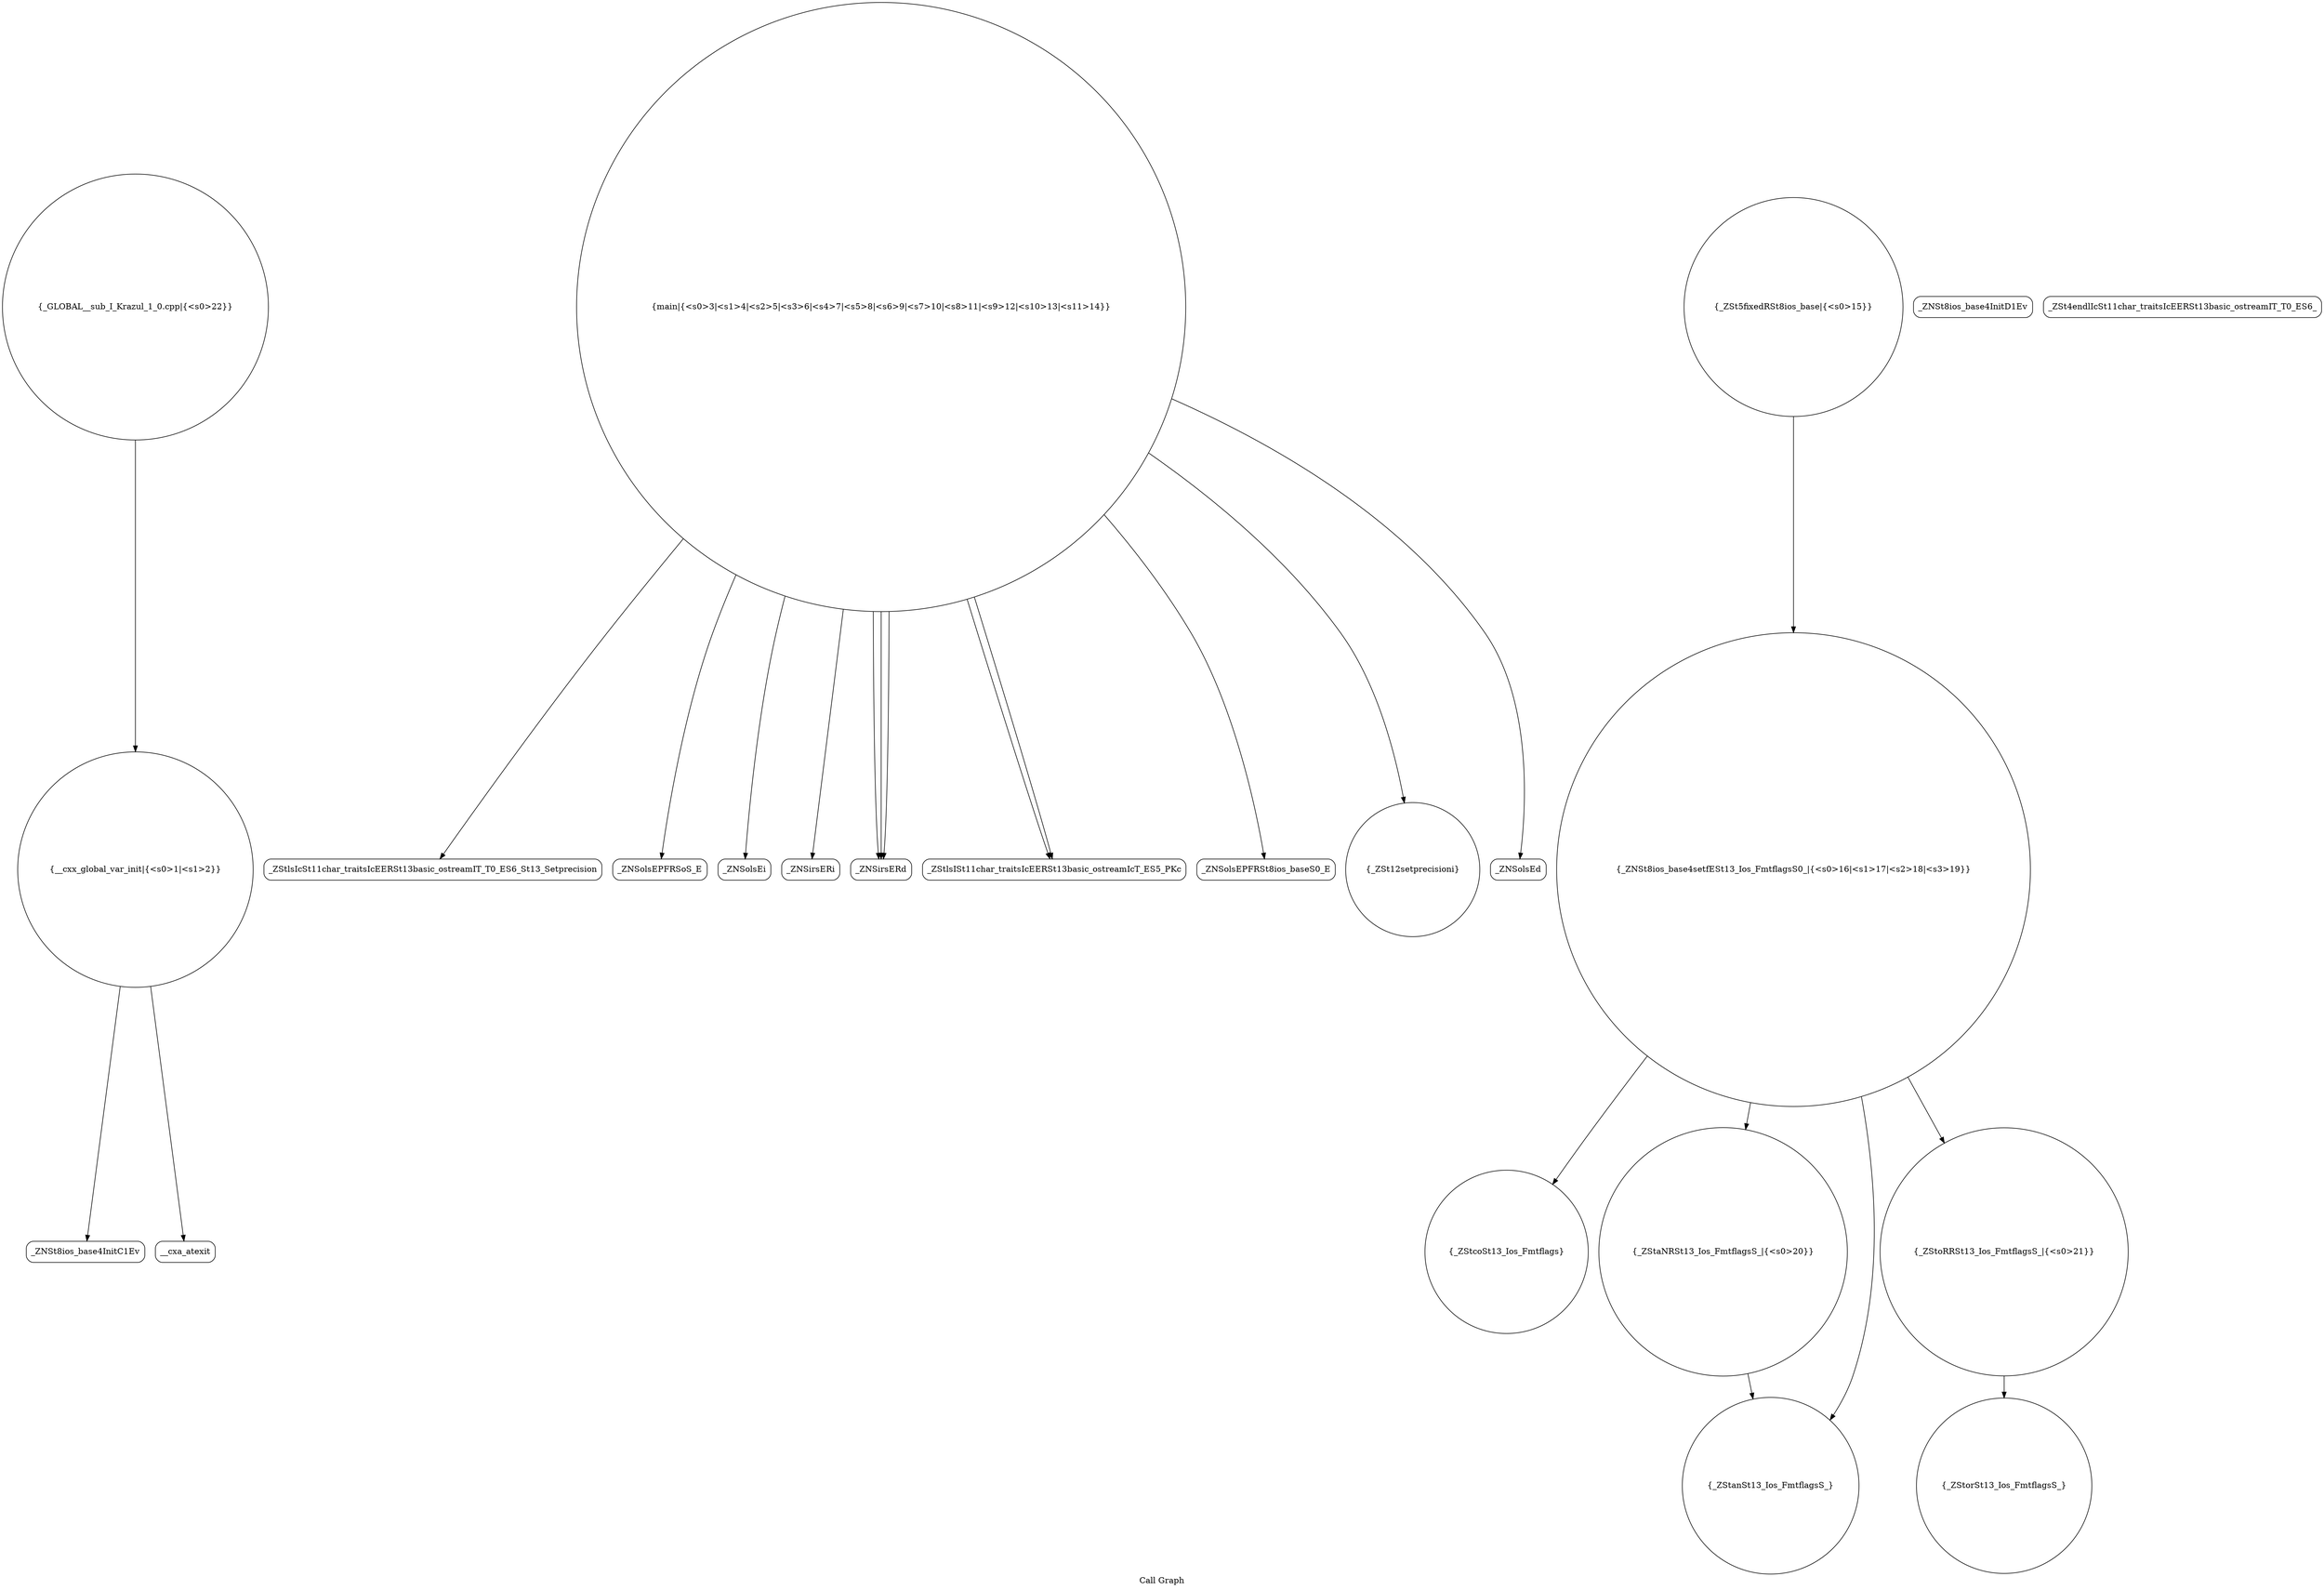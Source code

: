 digraph "Call Graph" {
	label="Call Graph";

	Node0x560d740c35f0 [shape=record,shape=circle,label="{__cxx_global_var_init|{<s0>1|<s1>2}}"];
	Node0x560d740c35f0:s0 -> Node0x560d740c3a80[color=black];
	Node0x560d740c35f0:s1 -> Node0x560d740c3b80[color=black];
	Node0x560d740c3d80 [shape=record,shape=Mrecord,label="{_ZStlsIcSt11char_traitsIcEERSt13basic_ostreamIT_T0_ES6_St13_Setprecision}"];
	Node0x560d740c4100 [shape=record,shape=Mrecord,label="{_ZNSolsEPFRSoS_E}"];
	Node0x560d740c4480 [shape=record,shape=circle,label="{_ZStorSt13_Ios_FmtflagsS_}"];
	Node0x560d740c3b00 [shape=record,shape=Mrecord,label="{_ZNSt8ios_base4InitD1Ev}"];
	Node0x560d740c3e80 [shape=record,shape=Mrecord,label="{_ZNSolsEi}"];
	Node0x560d740c4200 [shape=record,shape=circle,label="{_ZNSt8ios_base4setfESt13_Ios_FmtflagsS0_|{<s0>16|<s1>17|<s2>18|<s3>19}}"];
	Node0x560d740c4200:s0 -> Node0x560d740c4300[color=black];
	Node0x560d740c4200:s1 -> Node0x560d740c4280[color=black];
	Node0x560d740c4200:s2 -> Node0x560d740c4400[color=black];
	Node0x560d740c4200:s3 -> Node0x560d740c4380[color=black];
	Node0x560d740c3c00 [shape=record,shape=circle,label="{main|{<s0>3|<s1>4|<s2>5|<s3>6|<s4>7|<s5>8|<s6>9|<s7>10|<s8>11|<s9>12|<s10>13|<s11>14}}"];
	Node0x560d740c3c00:s0 -> Node0x560d740c3c80[color=black];
	Node0x560d740c3c00:s1 -> Node0x560d740c3d00[color=black];
	Node0x560d740c3c00:s2 -> Node0x560d740c3d00[color=black];
	Node0x560d740c3c00:s3 -> Node0x560d740c3d00[color=black];
	Node0x560d740c3c00:s4 -> Node0x560d740c3e00[color=black];
	Node0x560d740c3c00:s5 -> Node0x560d740c3e80[color=black];
	Node0x560d740c3c00:s6 -> Node0x560d740c3e00[color=black];
	Node0x560d740c3c00:s7 -> Node0x560d740c3f00[color=black];
	Node0x560d740c3c00:s8 -> Node0x560d740c4000[color=black];
	Node0x560d740c3c00:s9 -> Node0x560d740c3d80[color=black];
	Node0x560d740c3c00:s10 -> Node0x560d740c4080[color=black];
	Node0x560d740c3c00:s11 -> Node0x560d740c4100[color=black];
	Node0x560d740c3f80 [shape=record,shape=circle,label="{_ZSt5fixedRSt8ios_base|{<s0>15}}"];
	Node0x560d740c3f80:s0 -> Node0x560d740c4200[color=black];
	Node0x560d740c4300 [shape=record,shape=circle,label="{_ZStcoSt13_Ios_Fmtflags}"];
	Node0x560d740c3d00 [shape=record,shape=Mrecord,label="{_ZNSirsERd}"];
	Node0x560d740c4080 [shape=record,shape=Mrecord,label="{_ZNSolsEd}"];
	Node0x560d740c4400 [shape=record,shape=circle,label="{_ZStanSt13_Ios_FmtflagsS_}"];
	Node0x560d740c3a80 [shape=record,shape=Mrecord,label="{_ZNSt8ios_base4InitC1Ev}"];
	Node0x560d740c3e00 [shape=record,shape=Mrecord,label="{_ZStlsISt11char_traitsIcEERSt13basic_ostreamIcT_ES5_PKc}"];
	Node0x560d740c4180 [shape=record,shape=Mrecord,label="{_ZSt4endlIcSt11char_traitsIcEERSt13basic_ostreamIT_T0_ES6_}"];
	Node0x560d740c4500 [shape=record,shape=circle,label="{_GLOBAL__sub_I_Krazul_1_0.cpp|{<s0>22}}"];
	Node0x560d740c4500:s0 -> Node0x560d740c35f0[color=black];
	Node0x560d740c3b80 [shape=record,shape=Mrecord,label="{__cxa_atexit}"];
	Node0x560d740c3f00 [shape=record,shape=Mrecord,label="{_ZNSolsEPFRSt8ios_baseS0_E}"];
	Node0x560d740c4280 [shape=record,shape=circle,label="{_ZStaNRSt13_Ios_FmtflagsS_|{<s0>20}}"];
	Node0x560d740c4280:s0 -> Node0x560d740c4400[color=black];
	Node0x560d740c3c80 [shape=record,shape=Mrecord,label="{_ZNSirsERi}"];
	Node0x560d740c4000 [shape=record,shape=circle,label="{_ZSt12setprecisioni}"];
	Node0x560d740c4380 [shape=record,shape=circle,label="{_ZStoRRSt13_Ios_FmtflagsS_|{<s0>21}}"];
	Node0x560d740c4380:s0 -> Node0x560d740c4480[color=black];
}

